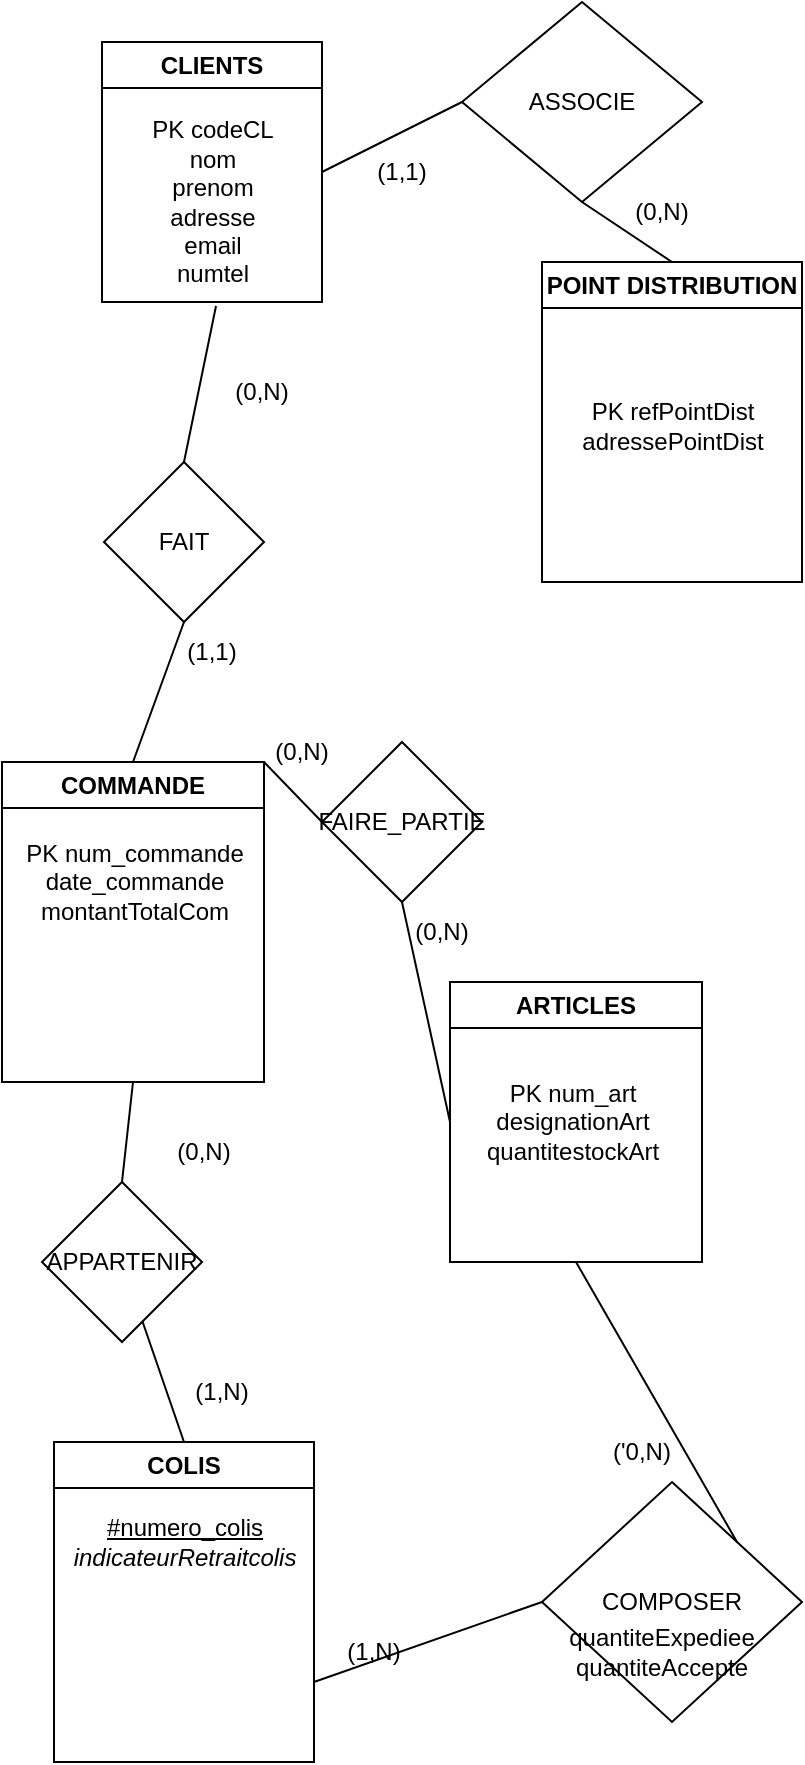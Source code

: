 <mxfile version="22.1.0" type="github">
  <diagram name="Page-1" id="2KGdTCurLZp-fvfbmm0f">
    <mxGraphModel dx="474" dy="796" grid="1" gridSize="10" guides="1" tooltips="1" connect="1" arrows="1" fold="1" page="1" pageScale="1" pageWidth="827" pageHeight="1169" math="0" shadow="0">
      <root>
        <mxCell id="0" />
        <mxCell id="1" parent="0" />
        <mxCell id="PAqF7uCTHNYOKnFJ6fK8-1" value="CLIENTS " style="swimlane;whiteSpace=wrap;html=1;" vertex="1" parent="1">
          <mxGeometry x="300" y="60" width="110" height="130" as="geometry" />
        </mxCell>
        <mxCell id="PAqF7uCTHNYOKnFJ6fK8-3" value="&lt;div&gt;PK codeCL&lt;/div&gt;&lt;div&gt;nom&lt;/div&gt;&lt;div&gt;prenom&lt;/div&gt;&lt;div&gt;adresse&lt;/div&gt;&lt;div&gt;email&lt;br&gt;&lt;/div&gt;&lt;div&gt;numtel&lt;br&gt;&lt;/div&gt;" style="text;html=1;align=center;verticalAlign=middle;resizable=0;points=[];autosize=1;strokeColor=none;fillColor=none;" vertex="1" parent="PAqF7uCTHNYOKnFJ6fK8-1">
          <mxGeometry x="15" y="30" width="80" height="100" as="geometry" />
        </mxCell>
        <mxCell id="PAqF7uCTHNYOKnFJ6fK8-2" value="ARTICLES" style="swimlane;whiteSpace=wrap;html=1;" vertex="1" parent="1">
          <mxGeometry x="474" y="530" width="126" height="140" as="geometry" />
        </mxCell>
        <mxCell id="PAqF7uCTHNYOKnFJ6fK8-4" value="&lt;div&gt;PK num_art&lt;/div&gt;&lt;div&gt;designationArt&lt;/div&gt;&lt;div&gt;quantitestockArt&lt;br&gt;&lt;/div&gt;" style="text;html=1;align=center;verticalAlign=middle;resizable=0;points=[];autosize=1;strokeColor=none;fillColor=none;" vertex="1" parent="PAqF7uCTHNYOKnFJ6fK8-2">
          <mxGeometry x="6" y="40" width="110" height="60" as="geometry" />
        </mxCell>
        <mxCell id="PAqF7uCTHNYOKnFJ6fK8-6" value="POINT DISTRIBUTION" style="swimlane;whiteSpace=wrap;html=1;" vertex="1" parent="1">
          <mxGeometry x="520" y="170" width="130" height="160" as="geometry" />
        </mxCell>
        <mxCell id="PAqF7uCTHNYOKnFJ6fK8-8" value="&lt;br&gt;&lt;div&gt;PK refPointDist&lt;/div&gt;&lt;div&gt;adressePointDist&lt;br&gt;&lt;/div&gt;" style="text;html=1;align=center;verticalAlign=middle;resizable=0;points=[];autosize=1;strokeColor=none;fillColor=none;" vertex="1" parent="PAqF7uCTHNYOKnFJ6fK8-6">
          <mxGeometry x="10" y="45" width="110" height="60" as="geometry" />
        </mxCell>
        <mxCell id="PAqF7uCTHNYOKnFJ6fK8-11" value="ASSOCIE" style="rhombus;whiteSpace=wrap;html=1;" vertex="1" parent="1">
          <mxGeometry x="480" y="40" width="120" height="100" as="geometry" />
        </mxCell>
        <mxCell id="PAqF7uCTHNYOKnFJ6fK8-12" value="" style="endArrow=none;html=1;rounded=0;entryX=0;entryY=0.5;entryDx=0;entryDy=0;exitX=1;exitY=0.5;exitDx=0;exitDy=0;" edge="1" parent="1" source="PAqF7uCTHNYOKnFJ6fK8-1" target="PAqF7uCTHNYOKnFJ6fK8-11">
          <mxGeometry width="50" height="50" relative="1" as="geometry">
            <mxPoint x="420" y="380" as="sourcePoint" />
            <mxPoint x="470" y="330" as="targetPoint" />
          </mxGeometry>
        </mxCell>
        <mxCell id="PAqF7uCTHNYOKnFJ6fK8-13" value="" style="endArrow=none;html=1;rounded=0;entryX=0.5;entryY=1;entryDx=0;entryDy=0;exitX=0.5;exitY=0;exitDx=0;exitDy=0;" edge="1" parent="1" source="PAqF7uCTHNYOKnFJ6fK8-6" target="PAqF7uCTHNYOKnFJ6fK8-11">
          <mxGeometry width="50" height="50" relative="1" as="geometry">
            <mxPoint x="420" y="380" as="sourcePoint" />
            <mxPoint x="470" y="330" as="targetPoint" />
          </mxGeometry>
        </mxCell>
        <mxCell id="PAqF7uCTHNYOKnFJ6fK8-15" value="(1,1)" style="text;html=1;strokeColor=none;fillColor=none;align=center;verticalAlign=middle;whiteSpace=wrap;rounded=0;" vertex="1" parent="1">
          <mxGeometry x="420" y="110" width="60" height="30" as="geometry" />
        </mxCell>
        <mxCell id="PAqF7uCTHNYOKnFJ6fK8-16" value="(0,N)" style="text;html=1;strokeColor=none;fillColor=none;align=center;verticalAlign=middle;whiteSpace=wrap;rounded=0;" vertex="1" parent="1">
          <mxGeometry x="550" y="130" width="60" height="30" as="geometry" />
        </mxCell>
        <mxCell id="PAqF7uCTHNYOKnFJ6fK8-17" value="COMMANDE" style="swimlane;whiteSpace=wrap;html=1;" vertex="1" parent="1">
          <mxGeometry x="250" y="420" width="131" height="160" as="geometry" />
        </mxCell>
        <mxCell id="PAqF7uCTHNYOKnFJ6fK8-18" value="&lt;div&gt;PK num_commande&lt;/div&gt;&lt;div&gt;date_commande &lt;br&gt;&lt;/div&gt;&lt;div&gt;montantTotalCom&lt;br&gt;&lt;/div&gt;" style="text;html=1;align=center;verticalAlign=middle;resizable=0;points=[];autosize=1;strokeColor=none;fillColor=none;" vertex="1" parent="PAqF7uCTHNYOKnFJ6fK8-17">
          <mxGeometry x="1" y="30" width="130" height="60" as="geometry" />
        </mxCell>
        <mxCell id="PAqF7uCTHNYOKnFJ6fK8-20" value="FAIT" style="rhombus;whiteSpace=wrap;html=1;" vertex="1" parent="1">
          <mxGeometry x="301" y="270" width="80" height="80" as="geometry" />
        </mxCell>
        <mxCell id="PAqF7uCTHNYOKnFJ6fK8-21" value="" style="endArrow=none;html=1;rounded=0;entryX=0.525;entryY=1.02;entryDx=0;entryDy=0;entryPerimeter=0;exitX=0.5;exitY=0;exitDx=0;exitDy=0;" edge="1" parent="1" source="PAqF7uCTHNYOKnFJ6fK8-20" target="PAqF7uCTHNYOKnFJ6fK8-3">
          <mxGeometry width="50" height="50" relative="1" as="geometry">
            <mxPoint x="400" y="380" as="sourcePoint" />
            <mxPoint x="450" y="330" as="targetPoint" />
          </mxGeometry>
        </mxCell>
        <mxCell id="PAqF7uCTHNYOKnFJ6fK8-22" value="" style="endArrow=none;html=1;rounded=0;exitX=0.5;exitY=1;exitDx=0;exitDy=0;entryX=0.5;entryY=0;entryDx=0;entryDy=0;" edge="1" parent="1" source="PAqF7uCTHNYOKnFJ6fK8-20" target="PAqF7uCTHNYOKnFJ6fK8-17">
          <mxGeometry width="50" height="50" relative="1" as="geometry">
            <mxPoint x="400" y="380" as="sourcePoint" />
            <mxPoint x="450" y="330" as="targetPoint" />
          </mxGeometry>
        </mxCell>
        <mxCell id="PAqF7uCTHNYOKnFJ6fK8-23" value="(1,1)" style="text;html=1;strokeColor=none;fillColor=none;align=center;verticalAlign=middle;whiteSpace=wrap;rounded=0;" vertex="1" parent="1">
          <mxGeometry x="325" y="350" width="60" height="30" as="geometry" />
        </mxCell>
        <mxCell id="PAqF7uCTHNYOKnFJ6fK8-24" value="(0,N)" style="text;html=1;strokeColor=none;fillColor=none;align=center;verticalAlign=middle;whiteSpace=wrap;rounded=0;" vertex="1" parent="1">
          <mxGeometry x="350" y="220" width="60" height="30" as="geometry" />
        </mxCell>
        <mxCell id="PAqF7uCTHNYOKnFJ6fK8-25" value="FAIRE_PARTIE" style="rhombus;whiteSpace=wrap;html=1;" vertex="1" parent="1">
          <mxGeometry x="410" y="410" width="80" height="80" as="geometry" />
        </mxCell>
        <mxCell id="PAqF7uCTHNYOKnFJ6fK8-26" value="" style="endArrow=none;html=1;rounded=0;entryX=0;entryY=0.5;entryDx=0;entryDy=0;" edge="1" parent="1" target="PAqF7uCTHNYOKnFJ6fK8-2">
          <mxGeometry width="50" height="50" relative="1" as="geometry">
            <mxPoint x="450" y="490" as="sourcePoint" />
            <mxPoint x="460" y="400" as="targetPoint" />
          </mxGeometry>
        </mxCell>
        <mxCell id="PAqF7uCTHNYOKnFJ6fK8-27" value="" style="endArrow=none;html=1;rounded=0;exitX=1;exitY=0;exitDx=0;exitDy=0;entryX=0;entryY=0.5;entryDx=0;entryDy=0;" edge="1" parent="1" source="PAqF7uCTHNYOKnFJ6fK8-17" target="PAqF7uCTHNYOKnFJ6fK8-25">
          <mxGeometry width="50" height="50" relative="1" as="geometry">
            <mxPoint x="410" y="450" as="sourcePoint" />
            <mxPoint x="460" y="400" as="targetPoint" />
          </mxGeometry>
        </mxCell>
        <mxCell id="PAqF7uCTHNYOKnFJ6fK8-28" value="COLIS" style="swimlane;whiteSpace=wrap;html=1;" vertex="1" parent="1">
          <mxGeometry x="276" y="760" width="130" height="160" as="geometry" />
        </mxCell>
        <mxCell id="PAqF7uCTHNYOKnFJ6fK8-29" value="&lt;div&gt;&lt;u&gt;#numero_colis&lt;/u&gt;&lt;/div&gt;&lt;div&gt;&lt;i&gt;indicateurRetraitcolis&lt;/i&gt;&lt;br&gt;&lt;/div&gt;" style="text;html=1;align=center;verticalAlign=middle;resizable=0;points=[];autosize=1;strokeColor=none;fillColor=none;" vertex="1" parent="PAqF7uCTHNYOKnFJ6fK8-28">
          <mxGeometry y="30" width="130" height="40" as="geometry" />
        </mxCell>
        <mxCell id="PAqF7uCTHNYOKnFJ6fK8-30" value="COMPOSER" style="rhombus;whiteSpace=wrap;html=1;" vertex="1" parent="1">
          <mxGeometry x="520" y="780" width="130" height="120" as="geometry" />
        </mxCell>
        <mxCell id="PAqF7uCTHNYOKnFJ6fK8-33" value="" style="endArrow=none;html=1;rounded=0;exitX=1;exitY=0.75;exitDx=0;exitDy=0;entryX=0;entryY=0.5;entryDx=0;entryDy=0;" edge="1" parent="1" source="PAqF7uCTHNYOKnFJ6fK8-28" target="PAqF7uCTHNYOKnFJ6fK8-30">
          <mxGeometry width="50" height="50" relative="1" as="geometry">
            <mxPoint x="410" y="540" as="sourcePoint" />
            <mxPoint x="460" y="490" as="targetPoint" />
          </mxGeometry>
        </mxCell>
        <mxCell id="PAqF7uCTHNYOKnFJ6fK8-34" value="" style="endArrow=none;html=1;rounded=0;exitX=0.5;exitY=1;exitDx=0;exitDy=0;entryX=1;entryY=0;entryDx=0;entryDy=0;" edge="1" parent="1" source="PAqF7uCTHNYOKnFJ6fK8-2" target="PAqF7uCTHNYOKnFJ6fK8-30">
          <mxGeometry width="50" height="50" relative="1" as="geometry">
            <mxPoint x="410" y="540" as="sourcePoint" />
            <mxPoint x="460" y="490" as="targetPoint" />
          </mxGeometry>
        </mxCell>
        <mxCell id="PAqF7uCTHNYOKnFJ6fK8-35" value="APPARTENIR" style="rhombus;whiteSpace=wrap;html=1;" vertex="1" parent="1">
          <mxGeometry x="270" y="630" width="80" height="80" as="geometry" />
        </mxCell>
        <mxCell id="PAqF7uCTHNYOKnFJ6fK8-36" value="" style="endArrow=none;html=1;rounded=0;exitX=0.5;exitY=1;exitDx=0;exitDy=0;entryX=0.5;entryY=0;entryDx=0;entryDy=0;" edge="1" parent="1" source="PAqF7uCTHNYOKnFJ6fK8-17" target="PAqF7uCTHNYOKnFJ6fK8-35">
          <mxGeometry width="50" height="50" relative="1" as="geometry">
            <mxPoint x="410" y="540" as="sourcePoint" />
            <mxPoint x="460" y="490" as="targetPoint" />
          </mxGeometry>
        </mxCell>
        <mxCell id="PAqF7uCTHNYOKnFJ6fK8-37" value="" style="endArrow=none;html=1;rounded=0;exitX=0.5;exitY=0;exitDx=0;exitDy=0;" edge="1" parent="1" source="PAqF7uCTHNYOKnFJ6fK8-28" target="PAqF7uCTHNYOKnFJ6fK8-35">
          <mxGeometry width="50" height="50" relative="1" as="geometry">
            <mxPoint x="410" y="540" as="sourcePoint" />
            <mxPoint x="460" y="490" as="targetPoint" />
          </mxGeometry>
        </mxCell>
        <mxCell id="PAqF7uCTHNYOKnFJ6fK8-38" value="(&#39;0,N)" style="text;html=1;strokeColor=none;fillColor=none;align=center;verticalAlign=middle;whiteSpace=wrap;rounded=0;" vertex="1" parent="1">
          <mxGeometry x="540" y="750" width="60" height="30" as="geometry" />
        </mxCell>
        <mxCell id="PAqF7uCTHNYOKnFJ6fK8-39" value="(1,N)" style="text;html=1;strokeColor=none;fillColor=none;align=center;verticalAlign=middle;whiteSpace=wrap;rounded=0;" vertex="1" parent="1">
          <mxGeometry x="406" y="850" width="60" height="30" as="geometry" />
        </mxCell>
        <mxCell id="PAqF7uCTHNYOKnFJ6fK8-40" value="(1,N)" style="text;html=1;strokeColor=none;fillColor=none;align=center;verticalAlign=middle;whiteSpace=wrap;rounded=0;" vertex="1" parent="1">
          <mxGeometry x="330" y="720" width="60" height="30" as="geometry" />
        </mxCell>
        <mxCell id="PAqF7uCTHNYOKnFJ6fK8-41" value="(0,N)" style="text;html=1;strokeColor=none;fillColor=none;align=center;verticalAlign=middle;whiteSpace=wrap;rounded=0;" vertex="1" parent="1">
          <mxGeometry x="321" y="600" width="60" height="30" as="geometry" />
        </mxCell>
        <mxCell id="PAqF7uCTHNYOKnFJ6fK8-42" value="&lt;div&gt;quantiteExpediee&lt;/div&gt;&lt;div&gt;quantiteAccepte&lt;br&gt;&lt;/div&gt;" style="text;html=1;strokeColor=none;fillColor=none;align=center;verticalAlign=middle;whiteSpace=wrap;rounded=0;" vertex="1" parent="1">
          <mxGeometry x="540" y="845" width="80" height="40" as="geometry" />
        </mxCell>
        <mxCell id="PAqF7uCTHNYOKnFJ6fK8-44" value="(0,N)" style="text;html=1;strokeColor=none;fillColor=none;align=center;verticalAlign=middle;whiteSpace=wrap;rounded=0;" vertex="1" parent="1">
          <mxGeometry x="440" y="490" width="60" height="30" as="geometry" />
        </mxCell>
        <mxCell id="PAqF7uCTHNYOKnFJ6fK8-45" value="(0,N)" style="text;html=1;strokeColor=none;fillColor=none;align=center;verticalAlign=middle;whiteSpace=wrap;rounded=0;" vertex="1" parent="1">
          <mxGeometry x="370" y="400" width="60" height="30" as="geometry" />
        </mxCell>
      </root>
    </mxGraphModel>
  </diagram>
</mxfile>
